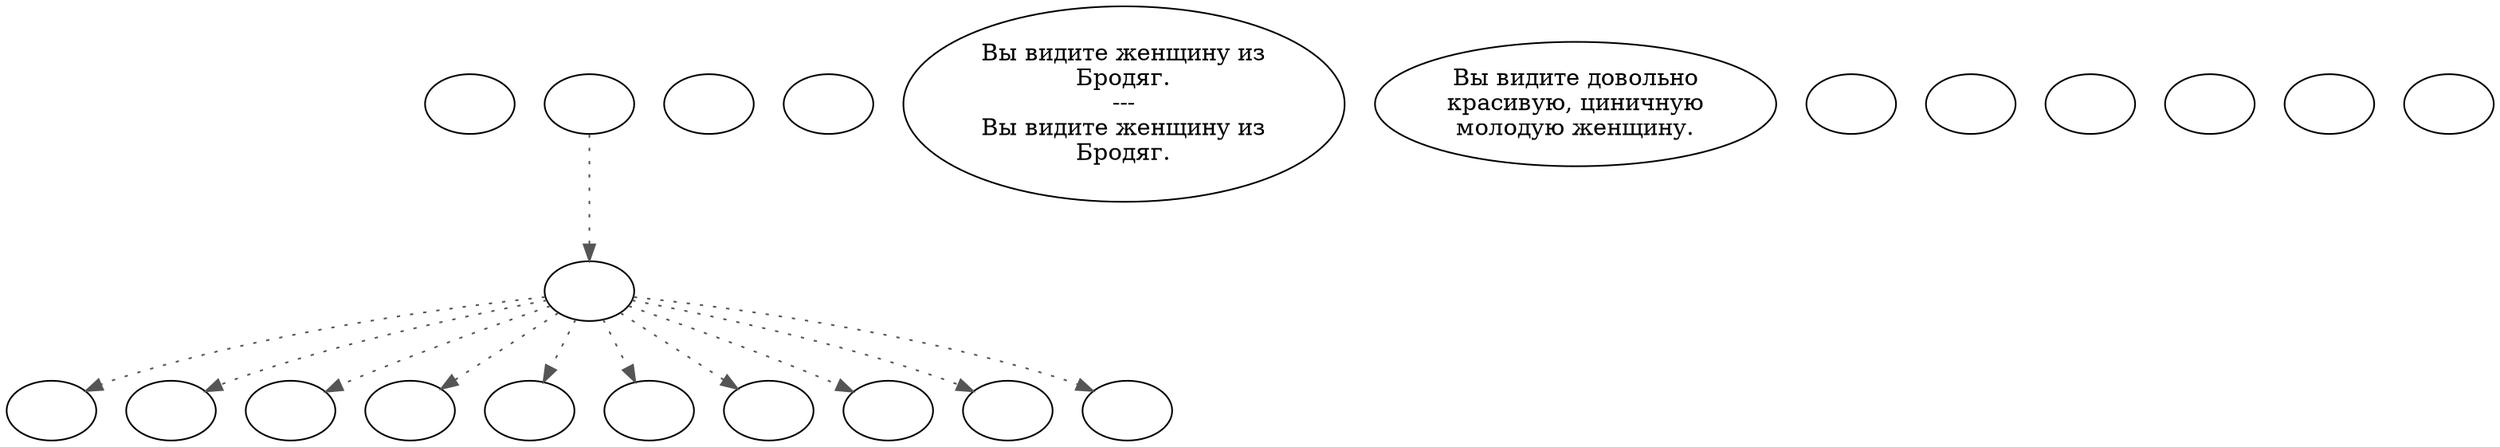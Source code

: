 digraph fcfempnk {
  "start" [style=filled       fillcolor="#FFFFFF"       color="#000000"]
  "start" [label=""]
  "critter_p_proc" [style=filled       fillcolor="#FFFFFF"       color="#000000"]
  "critter_p_proc" -> "talk_p_proc" [style=dotted color="#555555"]
  "critter_p_proc" [label=""]
  "pickup_p_proc" [style=filled       fillcolor="#FFFFFF"       color="#000000"]
  "pickup_p_proc" [label=""]
  "talk_p_proc" [style=filled       fillcolor="#FFFFFF"       color="#000000"]
  "talk_p_proc" -> "Node010" [style=dotted color="#555555"]
  "talk_p_proc" -> "Node009" [style=dotted color="#555555"]
  "talk_p_proc" -> "Node008" [style=dotted color="#555555"]
  "talk_p_proc" -> "Node007" [style=dotted color="#555555"]
  "talk_p_proc" -> "Node006" [style=dotted color="#555555"]
  "talk_p_proc" -> "Node005" [style=dotted color="#555555"]
  "talk_p_proc" -> "Node004" [style=dotted color="#555555"]
  "talk_p_proc" -> "Node003" [style=dotted color="#555555"]
  "talk_p_proc" -> "Node002" [style=dotted color="#555555"]
  "talk_p_proc" -> "Node001" [style=dotted color="#555555"]
  "talk_p_proc" [label=""]
  "destroy_p_proc" [style=filled       fillcolor="#FFFFFF"       color="#000000"]
  "destroy_p_proc" [label=""]
  "look_at_p_proc" [style=filled       fillcolor="#FFFFFF"       color="#000000"]
  "look_at_p_proc" [label="Вы видите женщину из\nБродяг.\n---\nВы видите женщину из\nБродяг."]
  "description_p_proc" [style=filled       fillcolor="#FFFFFF"       color="#000000"]
  "description_p_proc" [label="Вы видите довольно\nкрасивую, циничную\nмолодую женщину."]
  "use_skill_on_p_proc" [style=filled       fillcolor="#FFFFFF"       color="#000000"]
  "use_skill_on_p_proc" [label=""]
  "damage_p_proc" [style=filled       fillcolor="#FFFFFF"       color="#000000"]
  "damage_p_proc" [label=""]
  "map_enter_p_proc" [style=filled       fillcolor="#FFFFFF"       color="#000000"]
  "map_enter_p_proc" [label=""]
  "push_p_proc" [style=filled       fillcolor="#FFFFFF"       color="#000000"]
  "push_p_proc" [label=""]
  "Node001" [style=filled       fillcolor="#FFFFFF"       color="#000000"]
  "Node001" [label=""]
  "Node002" [style=filled       fillcolor="#FFFFFF"       color="#000000"]
  "Node002" [label=""]
  "Node003" [style=filled       fillcolor="#FFFFFF"       color="#000000"]
  "Node003" [label=""]
  "Node004" [style=filled       fillcolor="#FFFFFF"       color="#000000"]
  "Node004" [label=""]
  "Node005" [style=filled       fillcolor="#FFFFFF"       color="#000000"]
  "Node005" [label=""]
  "Node006" [style=filled       fillcolor="#FFFFFF"       color="#000000"]
  "Node006" [label=""]
  "Node007" [style=filled       fillcolor="#FFFFFF"       color="#000000"]
  "Node007" [label=""]
  "Node008" [style=filled       fillcolor="#FFFFFF"       color="#000000"]
  "Node008" [label=""]
  "Node009" [style=filled       fillcolor="#FFFFFF"       color="#000000"]
  "Node009" [label=""]
  "Node010" [style=filled       fillcolor="#FFFFFF"       color="#000000"]
  "Node010" [label=""]
  "chooseTile" [style=filled       fillcolor="#FFFFFF"       color="#000000"]
  "chooseTile" [label=""]
  "timed_event_p_proc" [style=filled       fillcolor="#FFFFFF"       color="#000000"]
  "timed_event_p_proc" [label=""]
}